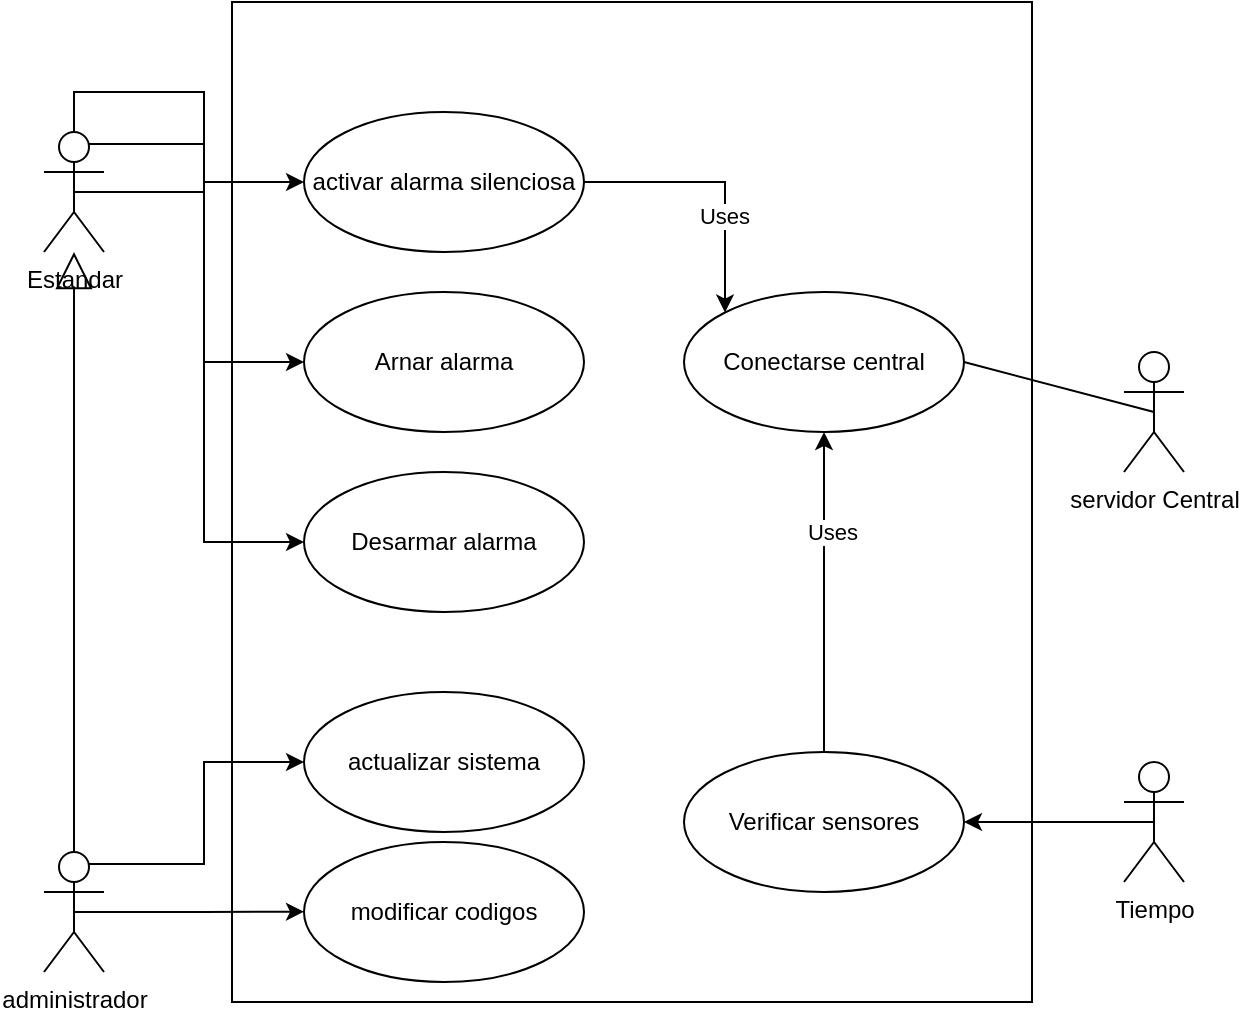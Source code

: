 <mxfile version="28.1.2">
  <diagram name="Página-1" id="szmYwZ3G-gpcklPN-Wbj">
    <mxGraphModel dx="1665" dy="859" grid="1" gridSize="10" guides="1" tooltips="1" connect="1" arrows="1" fold="1" page="1" pageScale="1" pageWidth="827" pageHeight="1169" math="0" shadow="0">
      <root>
        <mxCell id="0" />
        <mxCell id="1" parent="0" />
        <mxCell id="REY0FhoWWN9jhffk3lGa-1" value="" style="rounded=0;whiteSpace=wrap;html=1;movable=0;resizable=0;rotatable=0;deletable=0;editable=0;locked=1;connectable=0;" parent="1" vertex="1">
          <mxGeometry x="214" y="335" width="400" height="500" as="geometry" />
        </mxCell>
        <mxCell id="REY0FhoWWN9jhffk3lGa-41" style="edgeStyle=orthogonalEdgeStyle;rounded=0;orthogonalLoop=1;jettySize=auto;html=1;exitX=0.5;exitY=0;exitDx=0;exitDy=0;exitPerimeter=0;entryX=0;entryY=0.5;entryDx=0;entryDy=0;" parent="1" source="REY0FhoWWN9jhffk3lGa-2" target="REY0FhoWWN9jhffk3lGa-9" edge="1">
          <mxGeometry relative="1" as="geometry" />
        </mxCell>
        <mxCell id="REY0FhoWWN9jhffk3lGa-42" style="edgeStyle=orthogonalEdgeStyle;rounded=0;orthogonalLoop=1;jettySize=auto;html=1;exitX=0.75;exitY=0.1;exitDx=0;exitDy=0;exitPerimeter=0;entryX=0;entryY=0.5;entryDx=0;entryDy=0;" parent="1" source="REY0FhoWWN9jhffk3lGa-2" target="REY0FhoWWN9jhffk3lGa-6" edge="1">
          <mxGeometry relative="1" as="geometry" />
        </mxCell>
        <mxCell id="REY0FhoWWN9jhffk3lGa-43" style="edgeStyle=orthogonalEdgeStyle;rounded=0;orthogonalLoop=1;jettySize=auto;html=1;exitX=0.5;exitY=0.5;exitDx=0;exitDy=0;exitPerimeter=0;entryX=0;entryY=0.5;entryDx=0;entryDy=0;" parent="1" source="REY0FhoWWN9jhffk3lGa-2" target="REY0FhoWWN9jhffk3lGa-7" edge="1">
          <mxGeometry relative="1" as="geometry" />
        </mxCell>
        <mxCell id="REY0FhoWWN9jhffk3lGa-2" value="Estandar" style="shape=umlActor;verticalLabelPosition=bottom;verticalAlign=top;html=1;outlineConnect=0;" parent="1" vertex="1">
          <mxGeometry x="120" y="400" width="30" height="60" as="geometry" />
        </mxCell>
        <mxCell id="REY0FhoWWN9jhffk3lGa-44" style="edgeStyle=orthogonalEdgeStyle;rounded=0;orthogonalLoop=1;jettySize=auto;html=1;exitX=0.75;exitY=0.1;exitDx=0;exitDy=0;exitPerimeter=0;entryX=0;entryY=0.5;entryDx=0;entryDy=0;" parent="1" source="REY0FhoWWN9jhffk3lGa-3" target="REY0FhoWWN9jhffk3lGa-11" edge="1">
          <mxGeometry relative="1" as="geometry" />
        </mxCell>
        <mxCell id="REY0FhoWWN9jhffk3lGa-45" style="edgeStyle=orthogonalEdgeStyle;rounded=0;orthogonalLoop=1;jettySize=auto;html=1;exitX=0.5;exitY=0.5;exitDx=0;exitDy=0;exitPerimeter=0;" parent="1" source="REY0FhoWWN9jhffk3lGa-3" edge="1">
          <mxGeometry relative="1" as="geometry">
            <mxPoint x="250" y="789.833" as="targetPoint" />
          </mxGeometry>
        </mxCell>
        <mxCell id="REY0FhoWWN9jhffk3lGa-3" value="administrador" style="shape=umlActor;verticalLabelPosition=bottom;verticalAlign=top;html=1;outlineConnect=0;" parent="1" vertex="1">
          <mxGeometry x="120" y="760" width="30" height="60" as="geometry" />
        </mxCell>
        <mxCell id="REY0FhoWWN9jhffk3lGa-5" value="Conectarse central" style="ellipse;whiteSpace=wrap;html=1;" parent="1" vertex="1">
          <mxGeometry x="440" y="480" width="140" height="70" as="geometry" />
        </mxCell>
        <mxCell id="REY0FhoWWN9jhffk3lGa-6" value="Arnar alarma" style="ellipse;whiteSpace=wrap;html=1;" parent="1" vertex="1">
          <mxGeometry x="250" y="480" width="140" height="70" as="geometry" />
        </mxCell>
        <mxCell id="REY0FhoWWN9jhffk3lGa-7" value="Desarmar alarma" style="ellipse;whiteSpace=wrap;html=1;" parent="1" vertex="1">
          <mxGeometry x="250" y="570" width="140" height="70" as="geometry" />
        </mxCell>
        <mxCell id="REY0FhoWWN9jhffk3lGa-29" style="edgeStyle=orthogonalEdgeStyle;rounded=0;orthogonalLoop=1;jettySize=auto;html=1;exitX=1;exitY=0.5;exitDx=0;exitDy=0;entryX=0;entryY=0;entryDx=0;entryDy=0;" parent="1" source="REY0FhoWWN9jhffk3lGa-9" target="REY0FhoWWN9jhffk3lGa-5" edge="1">
          <mxGeometry relative="1" as="geometry" />
        </mxCell>
        <mxCell id="CDTjOxN2psOVpDGkZQ7T-4" value="Uses" style="edgeLabel;html=1;align=center;verticalAlign=middle;resizable=0;points=[];" vertex="1" connectable="0" parent="REY0FhoWWN9jhffk3lGa-29">
          <mxGeometry x="0.304" y="-1" relative="1" as="geometry">
            <mxPoint y="-1" as="offset" />
          </mxGeometry>
        </mxCell>
        <mxCell id="REY0FhoWWN9jhffk3lGa-9" value="activar alarma silenciosa" style="ellipse;whiteSpace=wrap;html=1;" parent="1" vertex="1">
          <mxGeometry x="250" y="390" width="140" height="70" as="geometry" />
        </mxCell>
        <mxCell id="REY0FhoWWN9jhffk3lGa-10" value="servidor Central" style="shape=umlActor;verticalLabelPosition=bottom;verticalAlign=top;html=1;" parent="1" vertex="1">
          <mxGeometry x="660" y="510" width="30" height="60" as="geometry" />
        </mxCell>
        <mxCell id="REY0FhoWWN9jhffk3lGa-11" value="actualizar sistema" style="ellipse;whiteSpace=wrap;html=1;" parent="1" vertex="1">
          <mxGeometry x="250" y="680" width="140" height="70" as="geometry" />
        </mxCell>
        <mxCell id="REY0FhoWWN9jhffk3lGa-12" value="modificar codigos" style="ellipse;whiteSpace=wrap;html=1;" parent="1" vertex="1">
          <mxGeometry x="250" y="755" width="140" height="70" as="geometry" />
        </mxCell>
        <mxCell id="REY0FhoWWN9jhffk3lGa-13" value="Verificar sensores" style="ellipse;whiteSpace=wrap;html=1;" parent="1" vertex="1">
          <mxGeometry x="440" y="710" width="140" height="70" as="geometry" />
        </mxCell>
        <mxCell id="REY0FhoWWN9jhffk3lGa-35" style="edgeStyle=orthogonalEdgeStyle;rounded=0;orthogonalLoop=1;jettySize=auto;html=1;exitX=0.5;exitY=0;exitDx=0;exitDy=0;entryX=0.5;entryY=1;entryDx=0;entryDy=0;" parent="1" source="REY0FhoWWN9jhffk3lGa-13" target="REY0FhoWWN9jhffk3lGa-5" edge="1">
          <mxGeometry relative="1" as="geometry">
            <mxPoint x="580" y="645" as="sourcePoint" />
            <mxPoint x="580" y="385" as="targetPoint" />
          </mxGeometry>
        </mxCell>
        <mxCell id="CDTjOxN2psOVpDGkZQ7T-3" value="Uses" style="edgeLabel;html=1;align=center;verticalAlign=middle;resizable=0;points=[];" vertex="1" connectable="0" parent="REY0FhoWWN9jhffk3lGa-35">
          <mxGeometry x="0.376" y="-4" relative="1" as="geometry">
            <mxPoint as="offset" />
          </mxGeometry>
        </mxCell>
        <mxCell id="REY0FhoWWN9jhffk3lGa-48" value="" style="endArrow=none;html=1;rounded=0;exitX=1;exitY=0.5;exitDx=0;exitDy=0;entryX=0.5;entryY=0.5;entryDx=0;entryDy=0;entryPerimeter=0;" parent="1" source="REY0FhoWWN9jhffk3lGa-5" target="REY0FhoWWN9jhffk3lGa-10" edge="1">
          <mxGeometry width="50" height="50" relative="1" as="geometry">
            <mxPoint x="600" y="540" as="sourcePoint" />
            <mxPoint x="650" y="490" as="targetPoint" />
          </mxGeometry>
        </mxCell>
        <mxCell id="CDTjOxN2psOVpDGkZQ7T-2" style="edgeStyle=orthogonalEdgeStyle;rounded=0;orthogonalLoop=1;jettySize=auto;html=1;exitX=0.5;exitY=0.5;exitDx=0;exitDy=0;exitPerimeter=0;entryX=1;entryY=0.5;entryDx=0;entryDy=0;" edge="1" parent="1" source="CDTjOxN2psOVpDGkZQ7T-1" target="REY0FhoWWN9jhffk3lGa-13">
          <mxGeometry relative="1" as="geometry" />
        </mxCell>
        <mxCell id="CDTjOxN2psOVpDGkZQ7T-1" value="Tiempo" style="shape=umlActor;verticalLabelPosition=bottom;verticalAlign=top;html=1;" vertex="1" parent="1">
          <mxGeometry x="660" y="715" width="30" height="60" as="geometry" />
        </mxCell>
        <mxCell id="CDTjOxN2psOVpDGkZQ7T-5" value="" style="endArrow=block;endSize=16;endFill=0;html=1;rounded=0;exitX=0.5;exitY=0;exitDx=0;exitDy=0;exitPerimeter=0;" edge="1" parent="1" source="REY0FhoWWN9jhffk3lGa-3" target="REY0FhoWWN9jhffk3lGa-2">
          <mxGeometry width="160" relative="1" as="geometry">
            <mxPoint x="330" y="640" as="sourcePoint" />
            <mxPoint x="490" y="640" as="targetPoint" />
          </mxGeometry>
        </mxCell>
      </root>
    </mxGraphModel>
  </diagram>
</mxfile>
